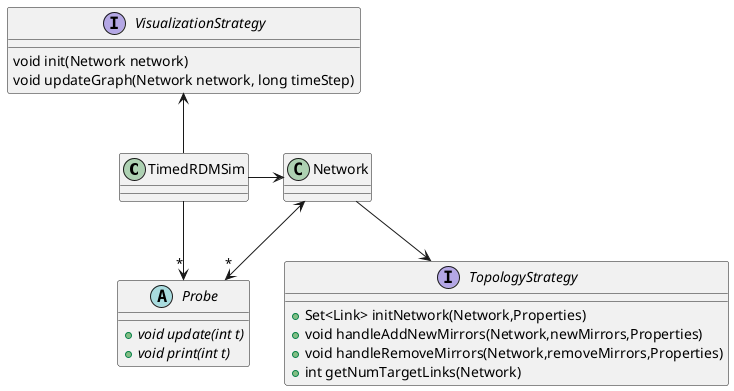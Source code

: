 @startuml
'https://plantuml.com/class-diagram

class TimedRDMSim

class Network

interface VisualizationStrategy {
    void init(Network network)
    void updateGraph(Network network, long timeStep)
}

interface TopologyStrategy
{
    + Set<Link> initNetwork(Network,Properties)
    + void handleAddNewMirrors(Network,newMirrors,Properties)
    + void handleRemoveMirrors(Network,removeMirrors,Properties)
    + int getNumTargetLinks(Network)
}

abstract class Probe
{
  + {abstract} void update(int t)
  + {abstract} void print(int t)
}

TimedRDMSim -> Network
Network --> TopologyStrategy
VisualizationStrategy <-- TimedRDMSim
TimedRDMSim --> "*" Probe
Network <--> "*" Probe
@enduml